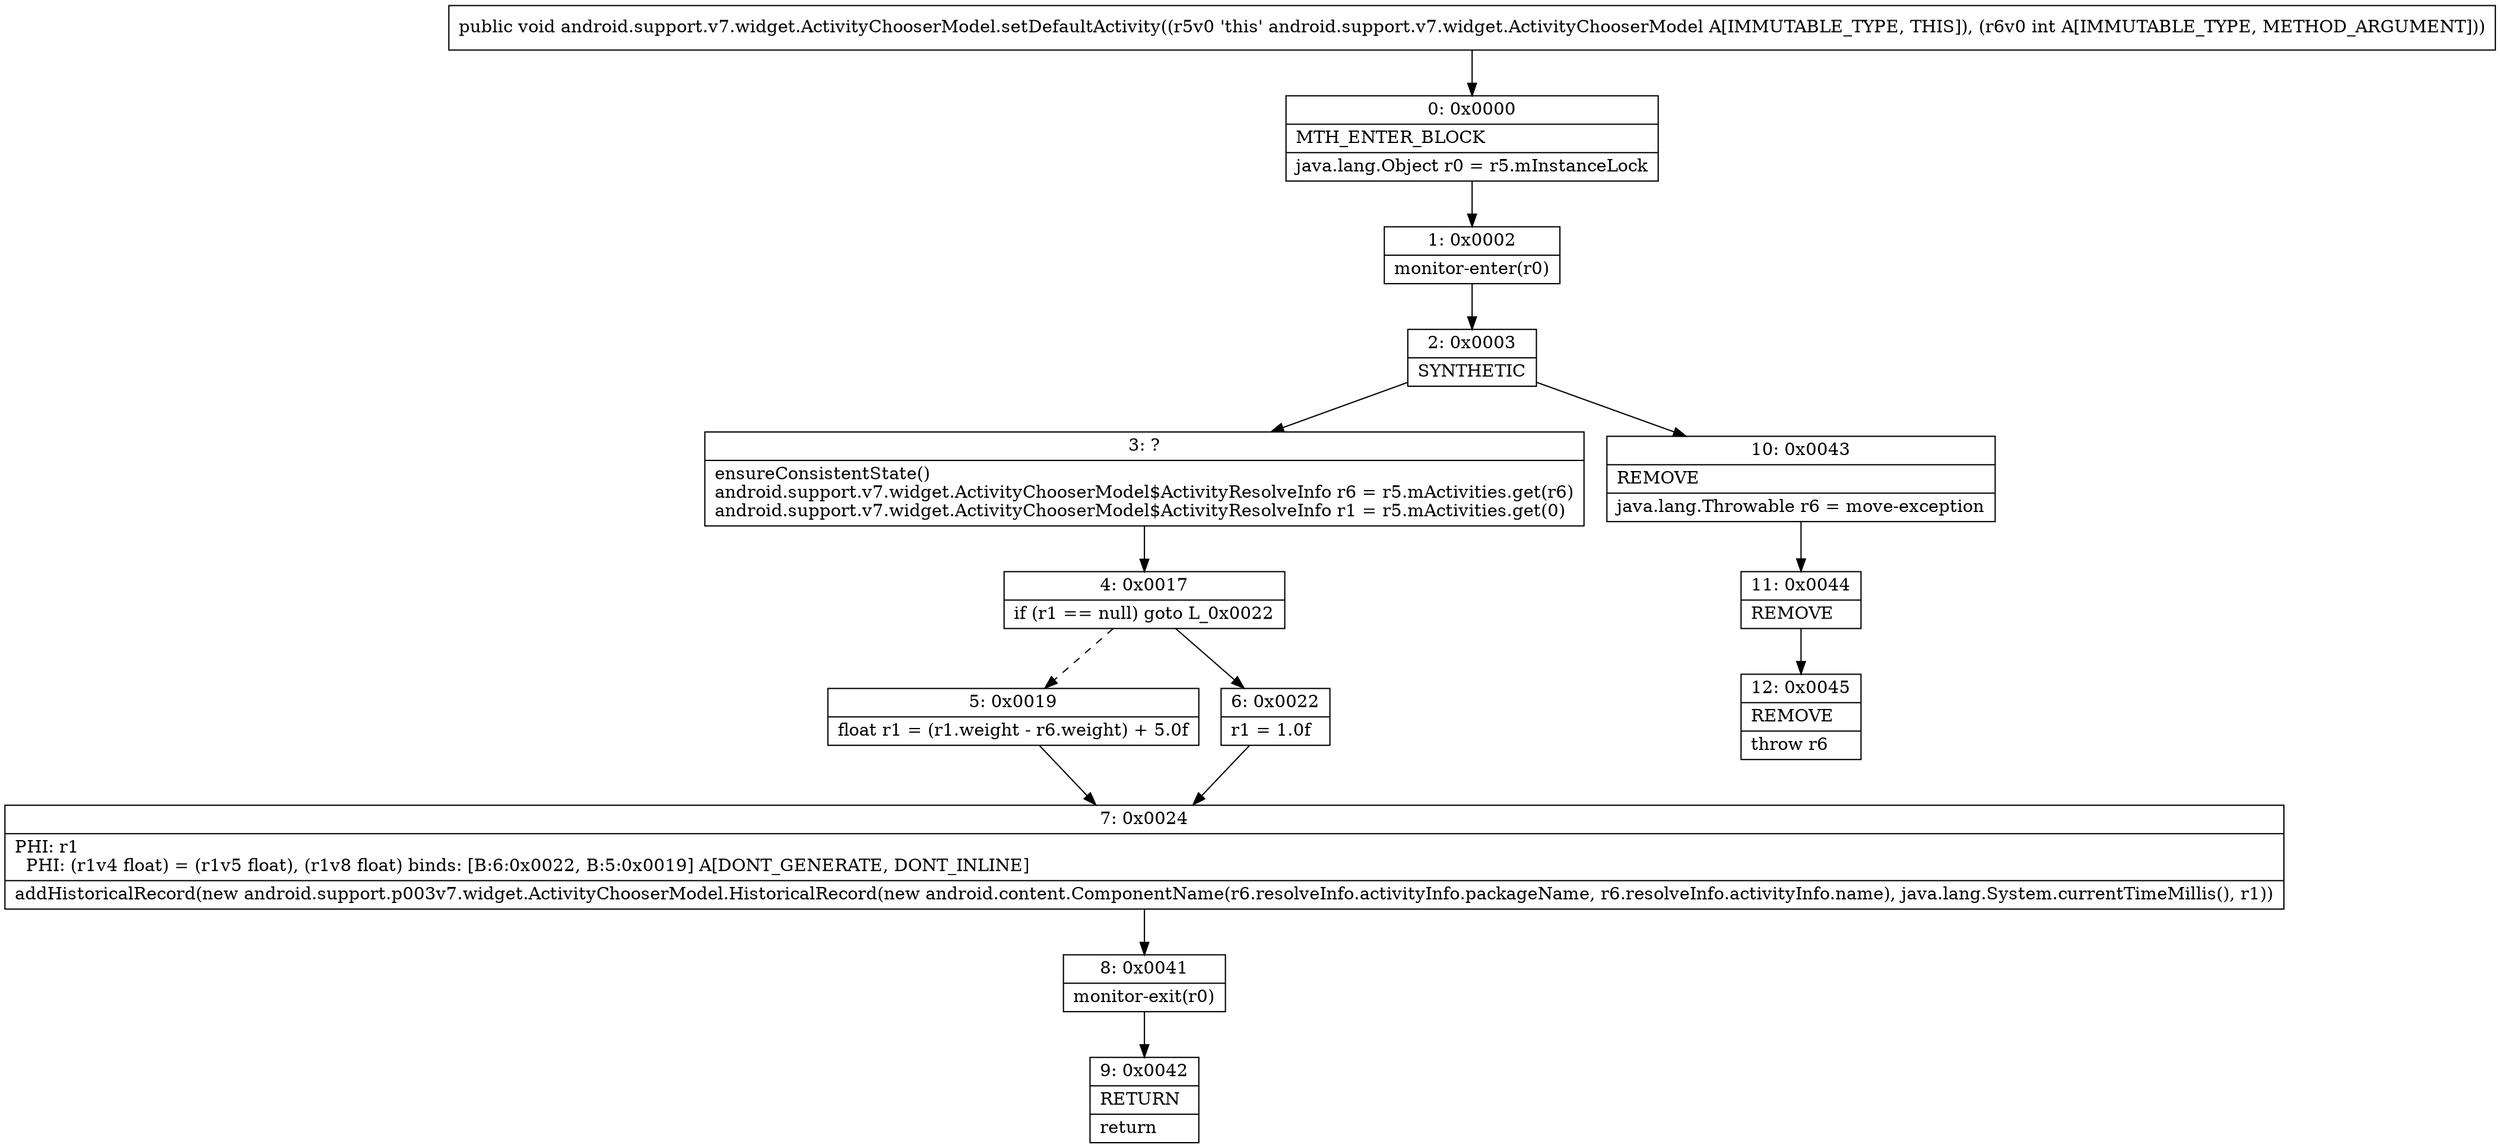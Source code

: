 digraph "CFG forandroid.support.v7.widget.ActivityChooserModel.setDefaultActivity(I)V" {
Node_0 [shape=record,label="{0\:\ 0x0000|MTH_ENTER_BLOCK\l|java.lang.Object r0 = r5.mInstanceLock\l}"];
Node_1 [shape=record,label="{1\:\ 0x0002|monitor\-enter(r0)\l}"];
Node_2 [shape=record,label="{2\:\ 0x0003|SYNTHETIC\l}"];
Node_3 [shape=record,label="{3\:\ ?|ensureConsistentState()\landroid.support.v7.widget.ActivityChooserModel$ActivityResolveInfo r6 = r5.mActivities.get(r6)\landroid.support.v7.widget.ActivityChooserModel$ActivityResolveInfo r1 = r5.mActivities.get(0)\l}"];
Node_4 [shape=record,label="{4\:\ 0x0017|if (r1 == null) goto L_0x0022\l}"];
Node_5 [shape=record,label="{5\:\ 0x0019|float r1 = (r1.weight \- r6.weight) + 5.0f\l}"];
Node_6 [shape=record,label="{6\:\ 0x0022|r1 = 1.0f\l}"];
Node_7 [shape=record,label="{7\:\ 0x0024|PHI: r1 \l  PHI: (r1v4 float) = (r1v5 float), (r1v8 float) binds: [B:6:0x0022, B:5:0x0019] A[DONT_GENERATE, DONT_INLINE]\l|addHistoricalRecord(new android.support.p003v7.widget.ActivityChooserModel.HistoricalRecord(new android.content.ComponentName(r6.resolveInfo.activityInfo.packageName, r6.resolveInfo.activityInfo.name), java.lang.System.currentTimeMillis(), r1))\l}"];
Node_8 [shape=record,label="{8\:\ 0x0041|monitor\-exit(r0)\l}"];
Node_9 [shape=record,label="{9\:\ 0x0042|RETURN\l|return\l}"];
Node_10 [shape=record,label="{10\:\ 0x0043|REMOVE\l|java.lang.Throwable r6 = move\-exception\l}"];
Node_11 [shape=record,label="{11\:\ 0x0044|REMOVE\l}"];
Node_12 [shape=record,label="{12\:\ 0x0045|REMOVE\l|throw r6\l}"];
MethodNode[shape=record,label="{public void android.support.v7.widget.ActivityChooserModel.setDefaultActivity((r5v0 'this' android.support.v7.widget.ActivityChooserModel A[IMMUTABLE_TYPE, THIS]), (r6v0 int A[IMMUTABLE_TYPE, METHOD_ARGUMENT])) }"];
MethodNode -> Node_0;
Node_0 -> Node_1;
Node_1 -> Node_2;
Node_2 -> Node_3;
Node_2 -> Node_10;
Node_3 -> Node_4;
Node_4 -> Node_5[style=dashed];
Node_4 -> Node_6;
Node_5 -> Node_7;
Node_6 -> Node_7;
Node_7 -> Node_8;
Node_8 -> Node_9;
Node_10 -> Node_11;
Node_11 -> Node_12;
}

